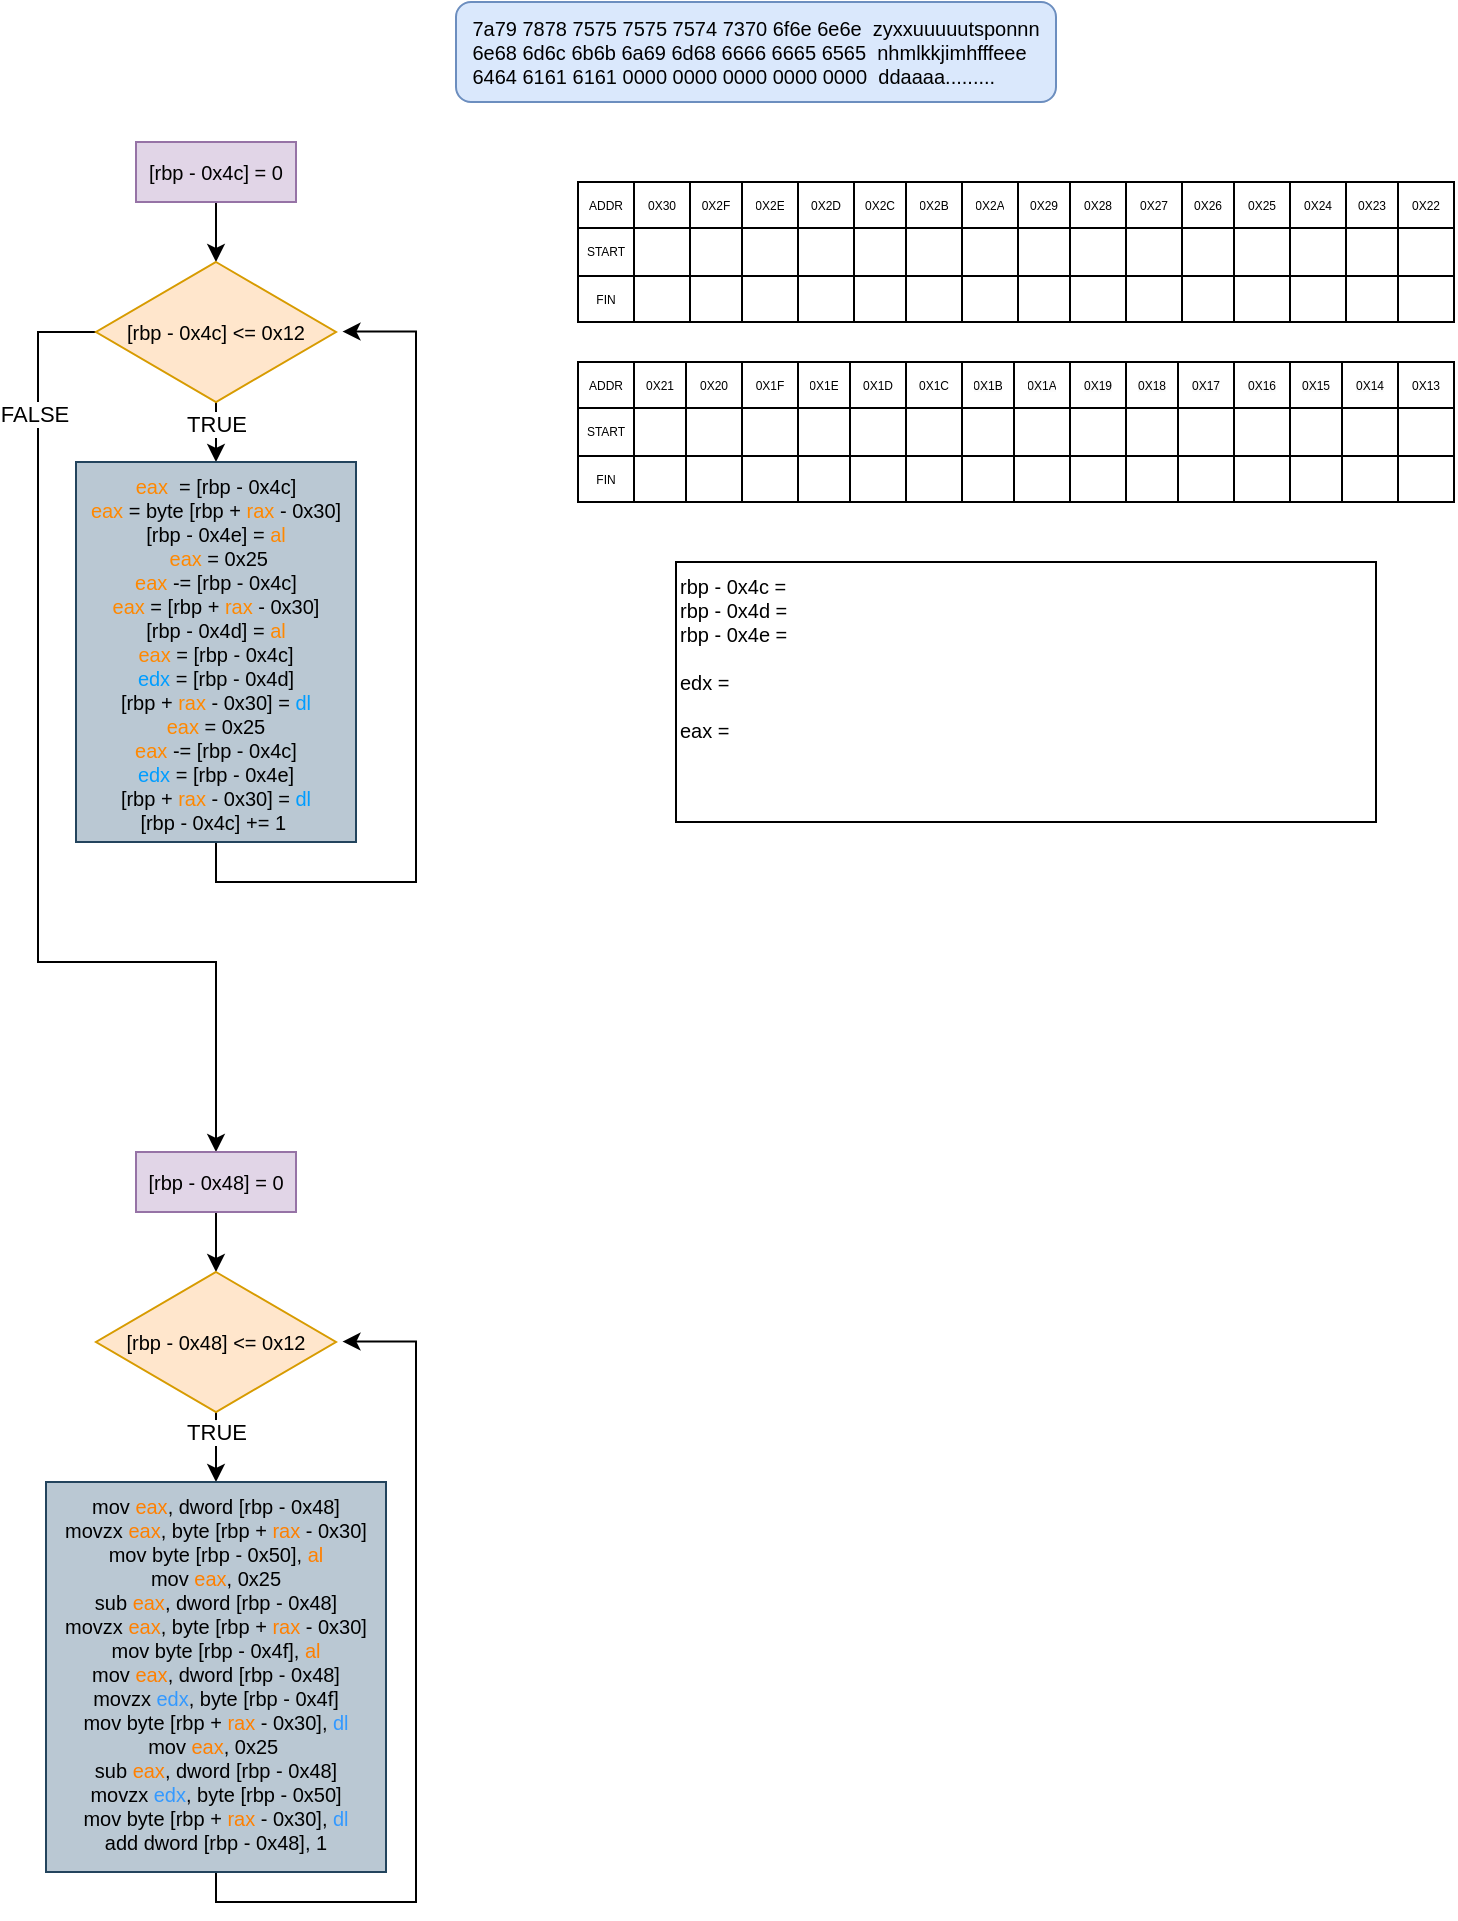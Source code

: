 <mxfile version="24.7.17">
  <diagram id="C5RBs43oDa-KdzZeNtuy" name="Page-1">
    <mxGraphModel dx="1077" dy="546" grid="1" gridSize="10" guides="1" tooltips="1" connect="1" arrows="1" fold="1" page="1" pageScale="1" pageWidth="827" pageHeight="1169" math="0" shadow="0">
      <root>
        <mxCell id="WIyWlLk6GJQsqaUBKTNV-0" />
        <mxCell id="WIyWlLk6GJQsqaUBKTNV-1" parent="WIyWlLk6GJQsqaUBKTNV-0" />
        <mxCell id="WIyWlLk6GJQsqaUBKTNV-3" value="&lt;div style=&quot;text-align: justify; font-size: 10px;&quot;&gt;&lt;font style=&quot;font-size: 10px;&quot;&gt;7a79 7878 7575 7575 7574 7370 6f6e 6e6e&amp;nbsp; zyxxuuuuutsponnn&lt;/font&gt;&lt;/div&gt;&lt;div style=&quot;text-align: justify; font-size: 10px;&quot;&gt;&lt;font style=&quot;font-size: 10px;&quot;&gt;6e68 6d6c 6b6b 6a69 6d68 6666 6665 6565&amp;nbsp; nhmlkkjimhfffeee&lt;/font&gt;&lt;/div&gt;&lt;div style=&quot;text-align: justify; font-size: 10px;&quot;&gt;&lt;font style=&quot;font-size: 10px;&quot;&gt;6464 6161 6161 0000 0000 0000 0000 0000&amp;nbsp; ddaaaa.........&lt;/font&gt;&lt;/div&gt;" style="rounded=1;whiteSpace=wrap;html=1;fontSize=10;glass=0;strokeWidth=1;shadow=0;fillColor=#dae8fc;strokeColor=#6c8ebf;" parent="WIyWlLk6GJQsqaUBKTNV-1" vertex="1">
          <mxGeometry x="280" y="10" width="300" height="50" as="geometry" />
        </mxCell>
        <mxCell id="iYRbfxJW5vmaIgBeUqIE-3" style="edgeStyle=orthogonalEdgeStyle;rounded=0;orthogonalLoop=1;jettySize=auto;html=1;entryX=0.5;entryY=0;entryDx=0;entryDy=0;" edge="1" parent="WIyWlLk6GJQsqaUBKTNV-1" source="iYRbfxJW5vmaIgBeUqIE-1" target="iYRbfxJW5vmaIgBeUqIE-2">
          <mxGeometry relative="1" as="geometry" />
        </mxCell>
        <mxCell id="iYRbfxJW5vmaIgBeUqIE-1" value="[rbp - 0x4c] = 0" style="rounded=0;whiteSpace=wrap;html=1;fontSize=10;fillColor=#e1d5e7;strokeColor=#9673a6;" vertex="1" parent="WIyWlLk6GJQsqaUBKTNV-1">
          <mxGeometry x="120" y="80" width="80" height="30" as="geometry" />
        </mxCell>
        <mxCell id="iYRbfxJW5vmaIgBeUqIE-7" style="edgeStyle=orthogonalEdgeStyle;rounded=0;orthogonalLoop=1;jettySize=auto;html=1;entryX=0.5;entryY=0;entryDx=0;entryDy=0;" edge="1" parent="WIyWlLk6GJQsqaUBKTNV-1" source="iYRbfxJW5vmaIgBeUqIE-2" target="iYRbfxJW5vmaIgBeUqIE-4">
          <mxGeometry relative="1" as="geometry" />
        </mxCell>
        <mxCell id="iYRbfxJW5vmaIgBeUqIE-8" value="TRUE" style="edgeLabel;html=1;align=center;verticalAlign=middle;resizable=0;points=[];" vertex="1" connectable="0" parent="iYRbfxJW5vmaIgBeUqIE-7">
          <mxGeometry x="-0.622" y="1" relative="1" as="geometry">
            <mxPoint x="-1" y="1" as="offset" />
          </mxGeometry>
        </mxCell>
        <mxCell id="iYRbfxJW5vmaIgBeUqIE-155" style="edgeStyle=orthogonalEdgeStyle;rounded=0;orthogonalLoop=1;jettySize=auto;html=1;entryX=0.5;entryY=0;entryDx=0;entryDy=0;" edge="1" parent="WIyWlLk6GJQsqaUBKTNV-1" source="iYRbfxJW5vmaIgBeUqIE-2" target="iYRbfxJW5vmaIgBeUqIE-148">
          <mxGeometry relative="1" as="geometry">
            <mxPoint x="40" y="190" as="targetPoint" />
            <Array as="points">
              <mxPoint x="71" y="175" />
              <mxPoint x="71" y="490" />
              <mxPoint x="160" y="490" />
            </Array>
          </mxGeometry>
        </mxCell>
        <mxCell id="iYRbfxJW5vmaIgBeUqIE-156" value="FALSE" style="edgeLabel;html=1;align=center;verticalAlign=middle;resizable=0;points=[];" vertex="1" connectable="0" parent="iYRbfxJW5vmaIgBeUqIE-155">
          <mxGeometry x="-0.737" y="-2" relative="1" as="geometry">
            <mxPoint as="offset" />
          </mxGeometry>
        </mxCell>
        <mxCell id="iYRbfxJW5vmaIgBeUqIE-2" value="[rbp - 0x4c] &amp;lt;= 0x12" style="rhombus;whiteSpace=wrap;html=1;fontSize=10;fillColor=#ffe6cc;strokeColor=#d79b00;" vertex="1" parent="WIyWlLk6GJQsqaUBKTNV-1">
          <mxGeometry x="100" y="140" width="120" height="70" as="geometry" />
        </mxCell>
        <mxCell id="iYRbfxJW5vmaIgBeUqIE-5" style="edgeStyle=orthogonalEdgeStyle;rounded=0;orthogonalLoop=1;jettySize=auto;html=1;entryX=1.027;entryY=0.497;entryDx=0;entryDy=0;entryPerimeter=0;exitX=0.5;exitY=1;exitDx=0;exitDy=0;" edge="1" parent="WIyWlLk6GJQsqaUBKTNV-1" source="iYRbfxJW5vmaIgBeUqIE-4" target="iYRbfxJW5vmaIgBeUqIE-2">
          <mxGeometry relative="1" as="geometry">
            <mxPoint x="240" y="150" as="targetPoint" />
            <Array as="points">
              <mxPoint x="160" y="450" />
              <mxPoint x="260" y="450" />
              <mxPoint x="260" y="175" />
            </Array>
          </mxGeometry>
        </mxCell>
        <mxCell id="iYRbfxJW5vmaIgBeUqIE-4" value="&lt;font color=&quot;#ff8800&quot;&gt;eax&lt;/font&gt;&amp;nbsp; = [rbp - 0x4c]&lt;br&gt;&lt;div&gt;&lt;span style=&quot;color: rgb(255, 136, 0); background-color: initial;&quot;&gt;eax&lt;/span&gt;&amp;nbsp;= byte [rbp +&amp;nbsp;&lt;span style=&quot;color: rgb(255, 136, 0);&quot;&gt;rax&lt;/span&gt;&amp;nbsp;- 0x30]&lt;/div&gt;&lt;div&gt;[rbp - 0x4e] =&amp;nbsp;&lt;span style=&quot;color: rgb(255, 136, 0); background-color: initial;&quot;&gt;al&lt;/span&gt;&lt;/div&gt;&lt;div&gt;&amp;nbsp;&lt;span style=&quot;color: rgb(255, 136, 0);&quot;&gt;eax&lt;/span&gt;&amp;nbsp;= 0x25&lt;/div&gt;&lt;div&gt;&lt;span style=&quot;color: rgb(255, 136, 0); background-color: initial;&quot;&gt;eax&lt;/span&gt;&amp;nbsp;-= [rbp - 0x4c]&lt;/div&gt;&lt;div&gt;&lt;span style=&quot;color: rgb(255, 136, 0); background-color: initial;&quot;&gt;eax&lt;/span&gt;&amp;nbsp;= [rbp +&amp;nbsp;&lt;span style=&quot;color: rgb(255, 136, 0);&quot;&gt;rax&lt;/span&gt;&amp;nbsp;- 0x30]&lt;/div&gt;&lt;div&gt;[rbp - 0x4d] =&amp;nbsp;&lt;span style=&quot;color: rgb(255, 136, 0); background-color: initial;&quot;&gt;al&lt;/span&gt;&lt;/div&gt;&lt;div&gt;&lt;span style=&quot;color: rgb(255, 136, 0); background-color: initial;&quot;&gt;eax&lt;/span&gt;&amp;nbsp;= [rbp - 0x4c]&lt;/div&gt;&lt;div&gt;&lt;font color=&quot;#009dff&quot;&gt;edx&lt;/font&gt; = [rbp - 0x4d]&lt;/div&gt;&lt;div&gt;[rbp + &lt;span style=&quot;color: rgb(255, 136, 0);&quot;&gt;rax&lt;/span&gt;&amp;nbsp;- 0x30] =&amp;nbsp;&lt;span style=&quot;color: rgb(0, 157, 255); background-color: initial;&quot;&gt;dl&lt;/span&gt;&lt;/div&gt;&lt;div&gt;&lt;span style=&quot;color: rgb(255, 136, 0); background-color: initial;&quot;&gt;eax&lt;/span&gt;&lt;span style=&quot;color: rgb(0, 157, 255); background-color: initial;&quot;&gt;&amp;nbsp;&lt;/span&gt;&lt;span style=&quot;background-color: initial;&quot;&gt;= 0x25&lt;/span&gt;&lt;/div&gt;&lt;div&gt;&lt;span style=&quot;color: rgb(255, 136, 0); background-color: initial;&quot;&gt;eax&lt;/span&gt;&lt;span style=&quot;color: rgb(0, 157, 255); background-color: initial;&quot;&gt;&amp;nbsp;&lt;/span&gt;&lt;span style=&quot;background-color: initial;&quot;&gt;-= [rbp - 0x4c]&lt;/span&gt;&lt;/div&gt;&lt;div&gt;&lt;span style=&quot;color: rgb(0, 157, 255); background-color: initial;&quot;&gt;edx &lt;/span&gt;&lt;span style=&quot;background-color: initial;&quot;&gt;= [rbp - 0x4e]&lt;/span&gt;&lt;/div&gt;&lt;div&gt;[rbp +&amp;nbsp;&lt;span style=&quot;color: rgb(255, 136, 0); background-color: initial;&quot;&gt;rax&lt;/span&gt;&lt;span style=&quot;background-color: initial;&quot;&gt;&amp;nbsp;- 0x30] =&lt;/span&gt;&lt;font style=&quot;background-color: initial;&quot; color=&quot;#009dff&quot;&gt; dl&lt;/font&gt;&lt;/div&gt;&lt;div&gt;[rbp - 0x4c] += 1&amp;nbsp;&lt;/div&gt;&lt;div&gt;&lt;br&gt;&lt;/div&gt;&lt;div&gt;&lt;br&gt;&lt;/div&gt;&lt;div&gt;&lt;br&gt;&lt;/div&gt;&lt;div&gt;&lt;br&gt;&lt;/div&gt;" style="rounded=0;whiteSpace=wrap;html=1;fontSize=10;fillColor=#bac8d3;strokeColor=#23445d;verticalAlign=top;" vertex="1" parent="WIyWlLk6GJQsqaUBKTNV-1">
          <mxGeometry x="90" y="240" width="140" height="190" as="geometry" />
        </mxCell>
        <mxCell id="iYRbfxJW5vmaIgBeUqIE-39" value="" style="shape=table;startSize=0;container=1;collapsible=0;childLayout=tableLayout;fontSize=8;" vertex="1" parent="WIyWlLk6GJQsqaUBKTNV-1">
          <mxGeometry x="341" y="100" width="438" height="70" as="geometry" />
        </mxCell>
        <mxCell id="iYRbfxJW5vmaIgBeUqIE-40" value="" style="shape=tableRow;horizontal=0;startSize=0;swimlaneHead=0;swimlaneBody=0;strokeColor=inherit;top=0;left=0;bottom=0;right=0;collapsible=0;dropTarget=0;fillColor=none;points=[[0,0.5],[1,0.5]];portConstraint=eastwest;" vertex="1" parent="iYRbfxJW5vmaIgBeUqIE-39">
          <mxGeometry width="438" height="23" as="geometry" />
        </mxCell>
        <mxCell id="iYRbfxJW5vmaIgBeUqIE-138" value="ADDR" style="shape=partialRectangle;html=1;whiteSpace=wrap;connectable=0;strokeColor=inherit;overflow=hidden;fillColor=none;top=0;left=0;bottom=0;right=0;pointerEvents=1;fontSize=6;" vertex="1" parent="iYRbfxJW5vmaIgBeUqIE-40">
          <mxGeometry width="28" height="23" as="geometry">
            <mxRectangle width="28" height="23" as="alternateBounds" />
          </mxGeometry>
        </mxCell>
        <mxCell id="iYRbfxJW5vmaIgBeUqIE-41" value="0X30" style="shape=partialRectangle;html=1;whiteSpace=wrap;connectable=0;strokeColor=inherit;overflow=hidden;fillColor=none;top=0;left=0;bottom=0;right=0;pointerEvents=1;fontSize=6;" vertex="1" parent="iYRbfxJW5vmaIgBeUqIE-40">
          <mxGeometry x="28" width="28" height="23" as="geometry">
            <mxRectangle width="28" height="23" as="alternateBounds" />
          </mxGeometry>
        </mxCell>
        <mxCell id="iYRbfxJW5vmaIgBeUqIE-42" value="0X2F" style="shape=partialRectangle;html=1;whiteSpace=wrap;connectable=0;strokeColor=inherit;overflow=hidden;fillColor=none;top=0;left=0;bottom=0;right=0;pointerEvents=1;fontSize=6;" vertex="1" parent="iYRbfxJW5vmaIgBeUqIE-40">
          <mxGeometry x="56" width="26" height="23" as="geometry">
            <mxRectangle width="26" height="23" as="alternateBounds" />
          </mxGeometry>
        </mxCell>
        <mxCell id="iYRbfxJW5vmaIgBeUqIE-43" value="0X2E" style="shape=partialRectangle;html=1;whiteSpace=wrap;connectable=0;strokeColor=inherit;overflow=hidden;fillColor=none;top=0;left=0;bottom=0;right=0;pointerEvents=1;fontSize=6;" vertex="1" parent="iYRbfxJW5vmaIgBeUqIE-40">
          <mxGeometry x="82" width="28" height="23" as="geometry">
            <mxRectangle width="28" height="23" as="alternateBounds" />
          </mxGeometry>
        </mxCell>
        <mxCell id="iYRbfxJW5vmaIgBeUqIE-44" value="0X2D" style="shape=partialRectangle;html=1;whiteSpace=wrap;connectable=0;strokeColor=inherit;overflow=hidden;fillColor=none;top=0;left=0;bottom=0;right=0;pointerEvents=1;fontSize=6;" vertex="1" parent="iYRbfxJW5vmaIgBeUqIE-40">
          <mxGeometry x="110" width="28" height="23" as="geometry">
            <mxRectangle width="28" height="23" as="alternateBounds" />
          </mxGeometry>
        </mxCell>
        <mxCell id="iYRbfxJW5vmaIgBeUqIE-45" value="0X2C" style="shape=partialRectangle;html=1;whiteSpace=wrap;connectable=0;strokeColor=inherit;overflow=hidden;fillColor=none;top=0;left=0;bottom=0;right=0;pointerEvents=1;fontSize=6;" vertex="1" parent="iYRbfxJW5vmaIgBeUqIE-40">
          <mxGeometry x="138" width="26" height="23" as="geometry">
            <mxRectangle width="26" height="23" as="alternateBounds" />
          </mxGeometry>
        </mxCell>
        <mxCell id="iYRbfxJW5vmaIgBeUqIE-46" value="0X2B" style="shape=partialRectangle;html=1;whiteSpace=wrap;connectable=0;strokeColor=inherit;overflow=hidden;fillColor=none;top=0;left=0;bottom=0;right=0;pointerEvents=1;fontSize=6;" vertex="1" parent="iYRbfxJW5vmaIgBeUqIE-40">
          <mxGeometry x="164" width="28" height="23" as="geometry">
            <mxRectangle width="28" height="23" as="alternateBounds" />
          </mxGeometry>
        </mxCell>
        <mxCell id="iYRbfxJW5vmaIgBeUqIE-47" value="0X2A" style="shape=partialRectangle;html=1;whiteSpace=wrap;connectable=0;strokeColor=inherit;overflow=hidden;fillColor=none;top=0;left=0;bottom=0;right=0;pointerEvents=1;fontSize=6;" vertex="1" parent="iYRbfxJW5vmaIgBeUqIE-40">
          <mxGeometry x="192" width="28" height="23" as="geometry">
            <mxRectangle width="28" height="23" as="alternateBounds" />
          </mxGeometry>
        </mxCell>
        <mxCell id="iYRbfxJW5vmaIgBeUqIE-48" value="0X29" style="shape=partialRectangle;html=1;whiteSpace=wrap;connectable=0;strokeColor=inherit;overflow=hidden;fillColor=none;top=0;left=0;bottom=0;right=0;pointerEvents=1;fontSize=6;" vertex="1" parent="iYRbfxJW5vmaIgBeUqIE-40">
          <mxGeometry x="220" width="26" height="23" as="geometry">
            <mxRectangle width="26" height="23" as="alternateBounds" />
          </mxGeometry>
        </mxCell>
        <mxCell id="iYRbfxJW5vmaIgBeUqIE-49" value="0X28" style="shape=partialRectangle;html=1;whiteSpace=wrap;connectable=0;strokeColor=inherit;overflow=hidden;fillColor=none;top=0;left=0;bottom=0;right=0;pointerEvents=1;fontSize=6;" vertex="1" parent="iYRbfxJW5vmaIgBeUqIE-40">
          <mxGeometry x="246" width="28" height="23" as="geometry">
            <mxRectangle width="28" height="23" as="alternateBounds" />
          </mxGeometry>
        </mxCell>
        <mxCell id="iYRbfxJW5vmaIgBeUqIE-50" value="0X27" style="shape=partialRectangle;html=1;whiteSpace=wrap;connectable=0;strokeColor=inherit;overflow=hidden;fillColor=none;top=0;left=0;bottom=0;right=0;pointerEvents=1;fontSize=6;" vertex="1" parent="iYRbfxJW5vmaIgBeUqIE-40">
          <mxGeometry x="274" width="28" height="23" as="geometry">
            <mxRectangle width="28" height="23" as="alternateBounds" />
          </mxGeometry>
        </mxCell>
        <mxCell id="iYRbfxJW5vmaIgBeUqIE-51" value="0X26" style="shape=partialRectangle;html=1;whiteSpace=wrap;connectable=0;strokeColor=inherit;overflow=hidden;fillColor=none;top=0;left=0;bottom=0;right=0;pointerEvents=1;fontSize=6;" vertex="1" parent="iYRbfxJW5vmaIgBeUqIE-40">
          <mxGeometry x="302" width="26" height="23" as="geometry">
            <mxRectangle width="26" height="23" as="alternateBounds" />
          </mxGeometry>
        </mxCell>
        <mxCell id="iYRbfxJW5vmaIgBeUqIE-52" value="0X25" style="shape=partialRectangle;html=1;whiteSpace=wrap;connectable=0;strokeColor=inherit;overflow=hidden;fillColor=none;top=0;left=0;bottom=0;right=0;pointerEvents=1;fontSize=6;" vertex="1" parent="iYRbfxJW5vmaIgBeUqIE-40">
          <mxGeometry x="328" width="28" height="23" as="geometry">
            <mxRectangle width="28" height="23" as="alternateBounds" />
          </mxGeometry>
        </mxCell>
        <mxCell id="iYRbfxJW5vmaIgBeUqIE-53" value="0X24" style="shape=partialRectangle;html=1;whiteSpace=wrap;connectable=0;strokeColor=inherit;overflow=hidden;fillColor=none;top=0;left=0;bottom=0;right=0;pointerEvents=1;fontSize=6;" vertex="1" parent="iYRbfxJW5vmaIgBeUqIE-40">
          <mxGeometry x="356" width="28" height="23" as="geometry">
            <mxRectangle width="28" height="23" as="alternateBounds" />
          </mxGeometry>
        </mxCell>
        <mxCell id="iYRbfxJW5vmaIgBeUqIE-54" value="0X23" style="shape=partialRectangle;html=1;whiteSpace=wrap;connectable=0;strokeColor=inherit;overflow=hidden;fillColor=none;top=0;left=0;bottom=0;right=0;pointerEvents=1;fontSize=6;" vertex="1" parent="iYRbfxJW5vmaIgBeUqIE-40">
          <mxGeometry x="384" width="26" height="23" as="geometry">
            <mxRectangle width="26" height="23" as="alternateBounds" />
          </mxGeometry>
        </mxCell>
        <mxCell id="iYRbfxJW5vmaIgBeUqIE-55" value="0X22" style="shape=partialRectangle;html=1;whiteSpace=wrap;connectable=0;strokeColor=inherit;overflow=hidden;fillColor=none;top=0;left=0;bottom=0;right=0;pointerEvents=1;fontSize=6;" vertex="1" parent="iYRbfxJW5vmaIgBeUqIE-40">
          <mxGeometry x="410" width="28" height="23" as="geometry">
            <mxRectangle width="28" height="23" as="alternateBounds" />
          </mxGeometry>
        </mxCell>
        <mxCell id="iYRbfxJW5vmaIgBeUqIE-56" value="" style="shape=tableRow;horizontal=0;startSize=0;swimlaneHead=0;swimlaneBody=0;strokeColor=inherit;top=0;left=0;bottom=0;right=0;collapsible=0;dropTarget=0;fillColor=none;points=[[0,0.5],[1,0.5]];portConstraint=eastwest;" vertex="1" parent="iYRbfxJW5vmaIgBeUqIE-39">
          <mxGeometry y="23" width="438" height="24" as="geometry" />
        </mxCell>
        <mxCell id="iYRbfxJW5vmaIgBeUqIE-139" value="START" style="shape=partialRectangle;html=1;whiteSpace=wrap;connectable=0;strokeColor=inherit;overflow=hidden;fillColor=none;top=0;left=0;bottom=0;right=0;pointerEvents=1;fontSize=6;" vertex="1" parent="iYRbfxJW5vmaIgBeUqIE-56">
          <mxGeometry width="28" height="24" as="geometry">
            <mxRectangle width="28" height="24" as="alternateBounds" />
          </mxGeometry>
        </mxCell>
        <mxCell id="iYRbfxJW5vmaIgBeUqIE-57" value="" style="shape=partialRectangle;html=1;whiteSpace=wrap;connectable=0;strokeColor=inherit;overflow=hidden;fillColor=none;top=0;left=0;bottom=0;right=0;pointerEvents=1;fontSize=6;" vertex="1" parent="iYRbfxJW5vmaIgBeUqIE-56">
          <mxGeometry x="28" width="28" height="24" as="geometry">
            <mxRectangle width="28" height="24" as="alternateBounds" />
          </mxGeometry>
        </mxCell>
        <mxCell id="iYRbfxJW5vmaIgBeUqIE-58" value="" style="shape=partialRectangle;html=1;whiteSpace=wrap;connectable=0;strokeColor=inherit;overflow=hidden;fillColor=none;top=0;left=0;bottom=0;right=0;pointerEvents=1;fontSize=6;" vertex="1" parent="iYRbfxJW5vmaIgBeUqIE-56">
          <mxGeometry x="56" width="26" height="24" as="geometry">
            <mxRectangle width="26" height="24" as="alternateBounds" />
          </mxGeometry>
        </mxCell>
        <mxCell id="iYRbfxJW5vmaIgBeUqIE-59" value="" style="shape=partialRectangle;html=1;whiteSpace=wrap;connectable=0;strokeColor=inherit;overflow=hidden;fillColor=none;top=0;left=0;bottom=0;right=0;pointerEvents=1;fontSize=6;" vertex="1" parent="iYRbfxJW5vmaIgBeUqIE-56">
          <mxGeometry x="82" width="28" height="24" as="geometry">
            <mxRectangle width="28" height="24" as="alternateBounds" />
          </mxGeometry>
        </mxCell>
        <mxCell id="iYRbfxJW5vmaIgBeUqIE-60" value="" style="shape=partialRectangle;html=1;whiteSpace=wrap;connectable=0;strokeColor=inherit;overflow=hidden;fillColor=none;top=0;left=0;bottom=0;right=0;pointerEvents=1;fontSize=6;" vertex="1" parent="iYRbfxJW5vmaIgBeUqIE-56">
          <mxGeometry x="110" width="28" height="24" as="geometry">
            <mxRectangle width="28" height="24" as="alternateBounds" />
          </mxGeometry>
        </mxCell>
        <mxCell id="iYRbfxJW5vmaIgBeUqIE-61" value="" style="shape=partialRectangle;html=1;whiteSpace=wrap;connectable=0;strokeColor=inherit;overflow=hidden;fillColor=none;top=0;left=0;bottom=0;right=0;pointerEvents=1;fontSize=6;" vertex="1" parent="iYRbfxJW5vmaIgBeUqIE-56">
          <mxGeometry x="138" width="26" height="24" as="geometry">
            <mxRectangle width="26" height="24" as="alternateBounds" />
          </mxGeometry>
        </mxCell>
        <mxCell id="iYRbfxJW5vmaIgBeUqIE-62" value="" style="shape=partialRectangle;html=1;whiteSpace=wrap;connectable=0;strokeColor=inherit;overflow=hidden;fillColor=none;top=0;left=0;bottom=0;right=0;pointerEvents=1;fontSize=6;" vertex="1" parent="iYRbfxJW5vmaIgBeUqIE-56">
          <mxGeometry x="164" width="28" height="24" as="geometry">
            <mxRectangle width="28" height="24" as="alternateBounds" />
          </mxGeometry>
        </mxCell>
        <mxCell id="iYRbfxJW5vmaIgBeUqIE-63" value="" style="shape=partialRectangle;html=1;whiteSpace=wrap;connectable=0;strokeColor=inherit;overflow=hidden;fillColor=none;top=0;left=0;bottom=0;right=0;pointerEvents=1;fontSize=6;" vertex="1" parent="iYRbfxJW5vmaIgBeUqIE-56">
          <mxGeometry x="192" width="28" height="24" as="geometry">
            <mxRectangle width="28" height="24" as="alternateBounds" />
          </mxGeometry>
        </mxCell>
        <mxCell id="iYRbfxJW5vmaIgBeUqIE-64" value="" style="shape=partialRectangle;html=1;whiteSpace=wrap;connectable=0;strokeColor=inherit;overflow=hidden;fillColor=none;top=0;left=0;bottom=0;right=0;pointerEvents=1;fontSize=6;" vertex="1" parent="iYRbfxJW5vmaIgBeUqIE-56">
          <mxGeometry x="220" width="26" height="24" as="geometry">
            <mxRectangle width="26" height="24" as="alternateBounds" />
          </mxGeometry>
        </mxCell>
        <mxCell id="iYRbfxJW5vmaIgBeUqIE-65" value="" style="shape=partialRectangle;html=1;whiteSpace=wrap;connectable=0;strokeColor=inherit;overflow=hidden;fillColor=none;top=0;left=0;bottom=0;right=0;pointerEvents=1;fontSize=6;" vertex="1" parent="iYRbfxJW5vmaIgBeUqIE-56">
          <mxGeometry x="246" width="28" height="24" as="geometry">
            <mxRectangle width="28" height="24" as="alternateBounds" />
          </mxGeometry>
        </mxCell>
        <mxCell id="iYRbfxJW5vmaIgBeUqIE-66" value="" style="shape=partialRectangle;html=1;whiteSpace=wrap;connectable=0;strokeColor=inherit;overflow=hidden;fillColor=none;top=0;left=0;bottom=0;right=0;pointerEvents=1;fontSize=6;" vertex="1" parent="iYRbfxJW5vmaIgBeUqIE-56">
          <mxGeometry x="274" width="28" height="24" as="geometry">
            <mxRectangle width="28" height="24" as="alternateBounds" />
          </mxGeometry>
        </mxCell>
        <mxCell id="iYRbfxJW5vmaIgBeUqIE-67" value="" style="shape=partialRectangle;html=1;whiteSpace=wrap;connectable=0;strokeColor=inherit;overflow=hidden;fillColor=none;top=0;left=0;bottom=0;right=0;pointerEvents=1;fontSize=6;" vertex="1" parent="iYRbfxJW5vmaIgBeUqIE-56">
          <mxGeometry x="302" width="26" height="24" as="geometry">
            <mxRectangle width="26" height="24" as="alternateBounds" />
          </mxGeometry>
        </mxCell>
        <mxCell id="iYRbfxJW5vmaIgBeUqIE-68" value="" style="shape=partialRectangle;html=1;whiteSpace=wrap;connectable=0;strokeColor=inherit;overflow=hidden;fillColor=none;top=0;left=0;bottom=0;right=0;pointerEvents=1;fontSize=6;" vertex="1" parent="iYRbfxJW5vmaIgBeUqIE-56">
          <mxGeometry x="328" width="28" height="24" as="geometry">
            <mxRectangle width="28" height="24" as="alternateBounds" />
          </mxGeometry>
        </mxCell>
        <mxCell id="iYRbfxJW5vmaIgBeUqIE-69" value="" style="shape=partialRectangle;html=1;whiteSpace=wrap;connectable=0;strokeColor=inherit;overflow=hidden;fillColor=none;top=0;left=0;bottom=0;right=0;pointerEvents=1;fontSize=6;" vertex="1" parent="iYRbfxJW5vmaIgBeUqIE-56">
          <mxGeometry x="356" width="28" height="24" as="geometry">
            <mxRectangle width="28" height="24" as="alternateBounds" />
          </mxGeometry>
        </mxCell>
        <mxCell id="iYRbfxJW5vmaIgBeUqIE-70" value="" style="shape=partialRectangle;html=1;whiteSpace=wrap;connectable=0;strokeColor=inherit;overflow=hidden;fillColor=none;top=0;left=0;bottom=0;right=0;pointerEvents=1;fontSize=6;" vertex="1" parent="iYRbfxJW5vmaIgBeUqIE-56">
          <mxGeometry x="384" width="26" height="24" as="geometry">
            <mxRectangle width="26" height="24" as="alternateBounds" />
          </mxGeometry>
        </mxCell>
        <mxCell id="iYRbfxJW5vmaIgBeUqIE-71" value="" style="shape=partialRectangle;html=1;whiteSpace=wrap;connectable=0;strokeColor=inherit;overflow=hidden;fillColor=none;top=0;left=0;bottom=0;right=0;pointerEvents=1;fontSize=6;" vertex="1" parent="iYRbfxJW5vmaIgBeUqIE-56">
          <mxGeometry x="410" width="28" height="24" as="geometry">
            <mxRectangle width="28" height="24" as="alternateBounds" />
          </mxGeometry>
        </mxCell>
        <mxCell id="iYRbfxJW5vmaIgBeUqIE-72" value="" style="shape=tableRow;horizontal=0;startSize=0;swimlaneHead=0;swimlaneBody=0;strokeColor=inherit;top=0;left=0;bottom=0;right=0;collapsible=0;dropTarget=0;fillColor=none;points=[[0,0.5],[1,0.5]];portConstraint=eastwest;" vertex="1" parent="iYRbfxJW5vmaIgBeUqIE-39">
          <mxGeometry y="47" width="438" height="23" as="geometry" />
        </mxCell>
        <mxCell id="iYRbfxJW5vmaIgBeUqIE-140" value="FIN" style="shape=partialRectangle;html=1;whiteSpace=wrap;connectable=0;strokeColor=inherit;overflow=hidden;fillColor=none;top=0;left=0;bottom=0;right=0;pointerEvents=1;fontSize=6;" vertex="1" parent="iYRbfxJW5vmaIgBeUqIE-72">
          <mxGeometry width="28" height="23" as="geometry">
            <mxRectangle width="28" height="23" as="alternateBounds" />
          </mxGeometry>
        </mxCell>
        <mxCell id="iYRbfxJW5vmaIgBeUqIE-73" value="" style="shape=partialRectangle;html=1;whiteSpace=wrap;connectable=0;strokeColor=inherit;overflow=hidden;fillColor=none;top=0;left=0;bottom=0;right=0;pointerEvents=1;fontSize=6;" vertex="1" parent="iYRbfxJW5vmaIgBeUqIE-72">
          <mxGeometry x="28" width="28" height="23" as="geometry">
            <mxRectangle width="28" height="23" as="alternateBounds" />
          </mxGeometry>
        </mxCell>
        <mxCell id="iYRbfxJW5vmaIgBeUqIE-74" value="" style="shape=partialRectangle;html=1;whiteSpace=wrap;connectable=0;strokeColor=inherit;overflow=hidden;fillColor=none;top=0;left=0;bottom=0;right=0;pointerEvents=1;fontSize=6;" vertex="1" parent="iYRbfxJW5vmaIgBeUqIE-72">
          <mxGeometry x="56" width="26" height="23" as="geometry">
            <mxRectangle width="26" height="23" as="alternateBounds" />
          </mxGeometry>
        </mxCell>
        <mxCell id="iYRbfxJW5vmaIgBeUqIE-75" value="" style="shape=partialRectangle;html=1;whiteSpace=wrap;connectable=0;strokeColor=inherit;overflow=hidden;fillColor=none;top=0;left=0;bottom=0;right=0;pointerEvents=1;fontSize=6;" vertex="1" parent="iYRbfxJW5vmaIgBeUqIE-72">
          <mxGeometry x="82" width="28" height="23" as="geometry">
            <mxRectangle width="28" height="23" as="alternateBounds" />
          </mxGeometry>
        </mxCell>
        <mxCell id="iYRbfxJW5vmaIgBeUqIE-76" value="" style="shape=partialRectangle;html=1;whiteSpace=wrap;connectable=0;strokeColor=inherit;overflow=hidden;fillColor=none;top=0;left=0;bottom=0;right=0;pointerEvents=1;fontSize=6;" vertex="1" parent="iYRbfxJW5vmaIgBeUqIE-72">
          <mxGeometry x="110" width="28" height="23" as="geometry">
            <mxRectangle width="28" height="23" as="alternateBounds" />
          </mxGeometry>
        </mxCell>
        <mxCell id="iYRbfxJW5vmaIgBeUqIE-77" value="" style="shape=partialRectangle;html=1;whiteSpace=wrap;connectable=0;strokeColor=inherit;overflow=hidden;fillColor=none;top=0;left=0;bottom=0;right=0;pointerEvents=1;fontSize=6;" vertex="1" parent="iYRbfxJW5vmaIgBeUqIE-72">
          <mxGeometry x="138" width="26" height="23" as="geometry">
            <mxRectangle width="26" height="23" as="alternateBounds" />
          </mxGeometry>
        </mxCell>
        <mxCell id="iYRbfxJW5vmaIgBeUqIE-78" value="" style="shape=partialRectangle;html=1;whiteSpace=wrap;connectable=0;strokeColor=inherit;overflow=hidden;fillColor=none;top=0;left=0;bottom=0;right=0;pointerEvents=1;fontSize=6;" vertex="1" parent="iYRbfxJW5vmaIgBeUqIE-72">
          <mxGeometry x="164" width="28" height="23" as="geometry">
            <mxRectangle width="28" height="23" as="alternateBounds" />
          </mxGeometry>
        </mxCell>
        <mxCell id="iYRbfxJW5vmaIgBeUqIE-79" value="" style="shape=partialRectangle;html=1;whiteSpace=wrap;connectable=0;strokeColor=inherit;overflow=hidden;fillColor=none;top=0;left=0;bottom=0;right=0;pointerEvents=1;fontSize=6;" vertex="1" parent="iYRbfxJW5vmaIgBeUqIE-72">
          <mxGeometry x="192" width="28" height="23" as="geometry">
            <mxRectangle width="28" height="23" as="alternateBounds" />
          </mxGeometry>
        </mxCell>
        <mxCell id="iYRbfxJW5vmaIgBeUqIE-80" value="" style="shape=partialRectangle;html=1;whiteSpace=wrap;connectable=0;strokeColor=inherit;overflow=hidden;fillColor=none;top=0;left=0;bottom=0;right=0;pointerEvents=1;fontSize=6;" vertex="1" parent="iYRbfxJW5vmaIgBeUqIE-72">
          <mxGeometry x="220" width="26" height="23" as="geometry">
            <mxRectangle width="26" height="23" as="alternateBounds" />
          </mxGeometry>
        </mxCell>
        <mxCell id="iYRbfxJW5vmaIgBeUqIE-81" value="" style="shape=partialRectangle;html=1;whiteSpace=wrap;connectable=0;strokeColor=inherit;overflow=hidden;fillColor=none;top=0;left=0;bottom=0;right=0;pointerEvents=1;fontSize=6;" vertex="1" parent="iYRbfxJW5vmaIgBeUqIE-72">
          <mxGeometry x="246" width="28" height="23" as="geometry">
            <mxRectangle width="28" height="23" as="alternateBounds" />
          </mxGeometry>
        </mxCell>
        <mxCell id="iYRbfxJW5vmaIgBeUqIE-82" value="" style="shape=partialRectangle;html=1;whiteSpace=wrap;connectable=0;strokeColor=inherit;overflow=hidden;fillColor=none;top=0;left=0;bottom=0;right=0;pointerEvents=1;fontSize=6;" vertex="1" parent="iYRbfxJW5vmaIgBeUqIE-72">
          <mxGeometry x="274" width="28" height="23" as="geometry">
            <mxRectangle width="28" height="23" as="alternateBounds" />
          </mxGeometry>
        </mxCell>
        <mxCell id="iYRbfxJW5vmaIgBeUqIE-83" value="" style="shape=partialRectangle;html=1;whiteSpace=wrap;connectable=0;strokeColor=inherit;overflow=hidden;fillColor=none;top=0;left=0;bottom=0;right=0;pointerEvents=1;fontSize=6;" vertex="1" parent="iYRbfxJW5vmaIgBeUqIE-72">
          <mxGeometry x="302" width="26" height="23" as="geometry">
            <mxRectangle width="26" height="23" as="alternateBounds" />
          </mxGeometry>
        </mxCell>
        <mxCell id="iYRbfxJW5vmaIgBeUqIE-84" value="" style="shape=partialRectangle;html=1;whiteSpace=wrap;connectable=0;strokeColor=inherit;overflow=hidden;fillColor=none;top=0;left=0;bottom=0;right=0;pointerEvents=1;fontSize=6;" vertex="1" parent="iYRbfxJW5vmaIgBeUqIE-72">
          <mxGeometry x="328" width="28" height="23" as="geometry">
            <mxRectangle width="28" height="23" as="alternateBounds" />
          </mxGeometry>
        </mxCell>
        <mxCell id="iYRbfxJW5vmaIgBeUqIE-85" value="" style="shape=partialRectangle;html=1;whiteSpace=wrap;connectable=0;strokeColor=inherit;overflow=hidden;fillColor=none;top=0;left=0;bottom=0;right=0;pointerEvents=1;fontSize=6;" vertex="1" parent="iYRbfxJW5vmaIgBeUqIE-72">
          <mxGeometry x="356" width="28" height="23" as="geometry">
            <mxRectangle width="28" height="23" as="alternateBounds" />
          </mxGeometry>
        </mxCell>
        <mxCell id="iYRbfxJW5vmaIgBeUqIE-86" value="" style="shape=partialRectangle;html=1;whiteSpace=wrap;connectable=0;strokeColor=inherit;overflow=hidden;fillColor=none;top=0;left=0;bottom=0;right=0;pointerEvents=1;fontSize=6;" vertex="1" parent="iYRbfxJW5vmaIgBeUqIE-72">
          <mxGeometry x="384" width="26" height="23" as="geometry">
            <mxRectangle width="26" height="23" as="alternateBounds" />
          </mxGeometry>
        </mxCell>
        <mxCell id="iYRbfxJW5vmaIgBeUqIE-87" value="" style="shape=partialRectangle;html=1;whiteSpace=wrap;connectable=0;strokeColor=inherit;overflow=hidden;fillColor=none;top=0;left=0;bottom=0;right=0;pointerEvents=1;fontSize=6;" vertex="1" parent="iYRbfxJW5vmaIgBeUqIE-72">
          <mxGeometry x="410" width="28" height="23" as="geometry">
            <mxRectangle width="28" height="23" as="alternateBounds" />
          </mxGeometry>
        </mxCell>
        <mxCell id="iYRbfxJW5vmaIgBeUqIE-89" value="" style="shape=table;startSize=0;container=1;collapsible=0;childLayout=tableLayout;fontSize=8;" vertex="1" parent="WIyWlLk6GJQsqaUBKTNV-1">
          <mxGeometry x="341" y="190" width="438" height="70" as="geometry" />
        </mxCell>
        <mxCell id="iYRbfxJW5vmaIgBeUqIE-90" value="" style="shape=tableRow;horizontal=0;startSize=0;swimlaneHead=0;swimlaneBody=0;strokeColor=inherit;top=0;left=0;bottom=0;right=0;collapsible=0;dropTarget=0;fillColor=none;points=[[0,0.5],[1,0.5]];portConstraint=eastwest;" vertex="1" parent="iYRbfxJW5vmaIgBeUqIE-89">
          <mxGeometry width="438" height="23" as="geometry" />
        </mxCell>
        <mxCell id="iYRbfxJW5vmaIgBeUqIE-91" value="ADDR" style="shape=partialRectangle;html=1;whiteSpace=wrap;connectable=0;strokeColor=inherit;overflow=hidden;fillColor=none;top=0;left=0;bottom=0;right=0;pointerEvents=1;fontSize=6;" vertex="1" parent="iYRbfxJW5vmaIgBeUqIE-90">
          <mxGeometry width="28" height="23" as="geometry">
            <mxRectangle width="28" height="23" as="alternateBounds" />
          </mxGeometry>
        </mxCell>
        <mxCell id="iYRbfxJW5vmaIgBeUqIE-92" value="0X21" style="shape=partialRectangle;html=1;whiteSpace=wrap;connectable=0;strokeColor=inherit;overflow=hidden;fillColor=none;top=0;left=0;bottom=0;right=0;pointerEvents=1;fontSize=6;" vertex="1" parent="iYRbfxJW5vmaIgBeUqIE-90">
          <mxGeometry x="28" width="26" height="23" as="geometry">
            <mxRectangle width="26" height="23" as="alternateBounds" />
          </mxGeometry>
        </mxCell>
        <mxCell id="iYRbfxJW5vmaIgBeUqIE-93" value="0X20" style="shape=partialRectangle;html=1;whiteSpace=wrap;connectable=0;strokeColor=inherit;overflow=hidden;fillColor=none;top=0;left=0;bottom=0;right=0;pointerEvents=1;fontSize=6;" vertex="1" parent="iYRbfxJW5vmaIgBeUqIE-90">
          <mxGeometry x="54" width="28" height="23" as="geometry">
            <mxRectangle width="28" height="23" as="alternateBounds" />
          </mxGeometry>
        </mxCell>
        <mxCell id="iYRbfxJW5vmaIgBeUqIE-94" value="0X1F" style="shape=partialRectangle;html=1;whiteSpace=wrap;connectable=0;strokeColor=inherit;overflow=hidden;fillColor=none;top=0;left=0;bottom=0;right=0;pointerEvents=1;fontSize=6;" vertex="1" parent="iYRbfxJW5vmaIgBeUqIE-90">
          <mxGeometry x="82" width="28" height="23" as="geometry">
            <mxRectangle width="28" height="23" as="alternateBounds" />
          </mxGeometry>
        </mxCell>
        <mxCell id="iYRbfxJW5vmaIgBeUqIE-95" value="0X1E" style="shape=partialRectangle;html=1;whiteSpace=wrap;connectable=0;strokeColor=inherit;overflow=hidden;fillColor=none;top=0;left=0;bottom=0;right=0;pointerEvents=1;fontSize=6;" vertex="1" parent="iYRbfxJW5vmaIgBeUqIE-90">
          <mxGeometry x="110" width="26" height="23" as="geometry">
            <mxRectangle width="26" height="23" as="alternateBounds" />
          </mxGeometry>
        </mxCell>
        <mxCell id="iYRbfxJW5vmaIgBeUqIE-96" value="0X1D" style="shape=partialRectangle;html=1;whiteSpace=wrap;connectable=0;strokeColor=inherit;overflow=hidden;fillColor=none;top=0;left=0;bottom=0;right=0;pointerEvents=1;fontSize=6;" vertex="1" parent="iYRbfxJW5vmaIgBeUqIE-90">
          <mxGeometry x="136" width="28" height="23" as="geometry">
            <mxRectangle width="28" height="23" as="alternateBounds" />
          </mxGeometry>
        </mxCell>
        <mxCell id="iYRbfxJW5vmaIgBeUqIE-97" value="0X1C" style="shape=partialRectangle;html=1;whiteSpace=wrap;connectable=0;strokeColor=inherit;overflow=hidden;fillColor=none;top=0;left=0;bottom=0;right=0;pointerEvents=1;fontSize=6;" vertex="1" parent="iYRbfxJW5vmaIgBeUqIE-90">
          <mxGeometry x="164" width="28" height="23" as="geometry">
            <mxRectangle width="28" height="23" as="alternateBounds" />
          </mxGeometry>
        </mxCell>
        <mxCell id="iYRbfxJW5vmaIgBeUqIE-98" value="&lt;span style=&quot;color: rgb(0, 0, 0); font-family: Helvetica; font-size: 6px; font-style: normal; font-variant-ligatures: normal; font-variant-caps: normal; font-weight: 400; letter-spacing: normal; orphans: 2; text-align: center; text-indent: 0px; text-transform: none; widows: 2; word-spacing: 0px; -webkit-text-stroke-width: 0px; white-space: normal; background-color: rgb(251, 251, 251); text-decoration-thickness: initial; text-decoration-style: initial; text-decoration-color: initial; display: inline !important; float: none;&quot;&gt;0X1B&lt;/span&gt;" style="shape=partialRectangle;html=1;whiteSpace=wrap;connectable=0;strokeColor=inherit;overflow=hidden;fillColor=none;top=0;left=0;bottom=0;right=0;pointerEvents=1;fontSize=6;" vertex="1" parent="iYRbfxJW5vmaIgBeUqIE-90">
          <mxGeometry x="192" width="26" height="23" as="geometry">
            <mxRectangle width="26" height="23" as="alternateBounds" />
          </mxGeometry>
        </mxCell>
        <mxCell id="iYRbfxJW5vmaIgBeUqIE-99" value="&lt;span style=&quot;color: rgb(0, 0, 0); font-family: Helvetica; font-size: 6px; font-style: normal; font-variant-ligatures: normal; font-variant-caps: normal; font-weight: 400; letter-spacing: normal; orphans: 2; text-align: center; text-indent: 0px; text-transform: none; widows: 2; word-spacing: 0px; -webkit-text-stroke-width: 0px; white-space: normal; background-color: rgb(251, 251, 251); text-decoration-thickness: initial; text-decoration-style: initial; text-decoration-color: initial; display: inline !important; float: none;&quot;&gt;0X1A&lt;/span&gt;" style="shape=partialRectangle;html=1;whiteSpace=wrap;connectable=0;strokeColor=inherit;overflow=hidden;fillColor=none;top=0;left=0;bottom=0;right=0;pointerEvents=1;fontSize=6;" vertex="1" parent="iYRbfxJW5vmaIgBeUqIE-90">
          <mxGeometry x="218" width="28" height="23" as="geometry">
            <mxRectangle width="28" height="23" as="alternateBounds" />
          </mxGeometry>
        </mxCell>
        <mxCell id="iYRbfxJW5vmaIgBeUqIE-100" value="&lt;span style=&quot;color: rgb(0, 0, 0); font-family: Helvetica; font-size: 6px; font-style: normal; font-variant-ligatures: normal; font-variant-caps: normal; font-weight: 400; letter-spacing: normal; orphans: 2; text-align: center; text-indent: 0px; text-transform: none; widows: 2; word-spacing: 0px; -webkit-text-stroke-width: 0px; white-space: normal; background-color: rgb(251, 251, 251); text-decoration-thickness: initial; text-decoration-style: initial; text-decoration-color: initial; display: inline !important; float: none;&quot;&gt;0X19&lt;/span&gt;" style="shape=partialRectangle;html=1;whiteSpace=wrap;connectable=0;strokeColor=inherit;overflow=hidden;fillColor=none;top=0;left=0;bottom=0;right=0;pointerEvents=1;fontSize=6;" vertex="1" parent="iYRbfxJW5vmaIgBeUqIE-90">
          <mxGeometry x="246" width="28" height="23" as="geometry">
            <mxRectangle width="28" height="23" as="alternateBounds" />
          </mxGeometry>
        </mxCell>
        <mxCell id="iYRbfxJW5vmaIgBeUqIE-101" value="&lt;span style=&quot;color: rgb(0, 0, 0); font-family: Helvetica; font-size: 6px; font-style: normal; font-variant-ligatures: normal; font-variant-caps: normal; font-weight: 400; letter-spacing: normal; orphans: 2; text-align: center; text-indent: 0px; text-transform: none; widows: 2; word-spacing: 0px; -webkit-text-stroke-width: 0px; white-space: normal; background-color: rgb(251, 251, 251); text-decoration-thickness: initial; text-decoration-style: initial; text-decoration-color: initial; display: inline !important; float: none;&quot;&gt;0X18&lt;/span&gt;" style="shape=partialRectangle;html=1;whiteSpace=wrap;connectable=0;strokeColor=inherit;overflow=hidden;fillColor=none;top=0;left=0;bottom=0;right=0;pointerEvents=1;fontSize=6;" vertex="1" parent="iYRbfxJW5vmaIgBeUqIE-90">
          <mxGeometry x="274" width="26" height="23" as="geometry">
            <mxRectangle width="26" height="23" as="alternateBounds" />
          </mxGeometry>
        </mxCell>
        <mxCell id="iYRbfxJW5vmaIgBeUqIE-102" value="&lt;span style=&quot;color: rgb(0, 0, 0); font-family: Helvetica; font-size: 6px; font-style: normal; font-variant-ligatures: normal; font-variant-caps: normal; font-weight: 400; letter-spacing: normal; orphans: 2; text-align: center; text-indent: 0px; text-transform: none; widows: 2; word-spacing: 0px; -webkit-text-stroke-width: 0px; white-space: normal; background-color: rgb(251, 251, 251); text-decoration-thickness: initial; text-decoration-style: initial; text-decoration-color: initial; display: inline !important; float: none;&quot;&gt;0X17&lt;/span&gt;" style="shape=partialRectangle;html=1;whiteSpace=wrap;connectable=0;strokeColor=inherit;overflow=hidden;fillColor=none;top=0;left=0;bottom=0;right=0;pointerEvents=1;fontSize=6;" vertex="1" parent="iYRbfxJW5vmaIgBeUqIE-90">
          <mxGeometry x="300" width="28" height="23" as="geometry">
            <mxRectangle width="28" height="23" as="alternateBounds" />
          </mxGeometry>
        </mxCell>
        <mxCell id="iYRbfxJW5vmaIgBeUqIE-103" value="&lt;span style=&quot;color: rgb(0, 0, 0); font-family: Helvetica; font-size: 6px; font-style: normal; font-variant-ligatures: normal; font-variant-caps: normal; font-weight: 400; letter-spacing: normal; orphans: 2; text-align: center; text-indent: 0px; text-transform: none; widows: 2; word-spacing: 0px; -webkit-text-stroke-width: 0px; white-space: normal; background-color: rgb(251, 251, 251); text-decoration-thickness: initial; text-decoration-style: initial; text-decoration-color: initial; display: inline !important; float: none;&quot;&gt;0X16&lt;/span&gt;" style="shape=partialRectangle;html=1;whiteSpace=wrap;connectable=0;strokeColor=inherit;overflow=hidden;fillColor=none;top=0;left=0;bottom=0;right=0;pointerEvents=1;fontSize=6;" vertex="1" parent="iYRbfxJW5vmaIgBeUqIE-90">
          <mxGeometry x="328" width="28" height="23" as="geometry">
            <mxRectangle width="28" height="23" as="alternateBounds" />
          </mxGeometry>
        </mxCell>
        <mxCell id="iYRbfxJW5vmaIgBeUqIE-104" value="&lt;span style=&quot;color: rgb(0, 0, 0); font-family: Helvetica; font-size: 6px; font-style: normal; font-variant-ligatures: normal; font-variant-caps: normal; font-weight: 400; letter-spacing: normal; orphans: 2; text-align: center; text-indent: 0px; text-transform: none; widows: 2; word-spacing: 0px; -webkit-text-stroke-width: 0px; white-space: normal; background-color: rgb(251, 251, 251); text-decoration-thickness: initial; text-decoration-style: initial; text-decoration-color: initial; display: inline !important; float: none;&quot;&gt;0X15&lt;/span&gt;" style="shape=partialRectangle;html=1;whiteSpace=wrap;connectable=0;strokeColor=inherit;overflow=hidden;fillColor=none;top=0;left=0;bottom=0;right=0;pointerEvents=1;fontSize=6;" vertex="1" parent="iYRbfxJW5vmaIgBeUqIE-90">
          <mxGeometry x="356" width="26" height="23" as="geometry">
            <mxRectangle width="26" height="23" as="alternateBounds" />
          </mxGeometry>
        </mxCell>
        <mxCell id="iYRbfxJW5vmaIgBeUqIE-105" value="&lt;span style=&quot;color: rgb(0, 0, 0); font-family: Helvetica; font-size: 6px; font-style: normal; font-variant-ligatures: normal; font-variant-caps: normal; font-weight: 400; letter-spacing: normal; orphans: 2; text-align: center; text-indent: 0px; text-transform: none; widows: 2; word-spacing: 0px; -webkit-text-stroke-width: 0px; white-space: normal; background-color: rgb(251, 251, 251); text-decoration-thickness: initial; text-decoration-style: initial; text-decoration-color: initial; display: inline !important; float: none;&quot;&gt;0X14&lt;/span&gt;" style="shape=partialRectangle;html=1;whiteSpace=wrap;connectable=0;strokeColor=inherit;overflow=hidden;fillColor=none;top=0;left=0;bottom=0;right=0;pointerEvents=1;fontSize=6;" vertex="1" parent="iYRbfxJW5vmaIgBeUqIE-90">
          <mxGeometry x="382" width="28" height="23" as="geometry">
            <mxRectangle width="28" height="23" as="alternateBounds" />
          </mxGeometry>
        </mxCell>
        <mxCell id="iYRbfxJW5vmaIgBeUqIE-143" value="0X13" style="shape=partialRectangle;html=1;whiteSpace=wrap;connectable=0;strokeColor=inherit;overflow=hidden;fillColor=none;top=0;left=0;bottom=0;right=0;pointerEvents=1;fontSize=6;" vertex="1" parent="iYRbfxJW5vmaIgBeUqIE-90">
          <mxGeometry x="410" width="28" height="23" as="geometry">
            <mxRectangle width="28" height="23" as="alternateBounds" />
          </mxGeometry>
        </mxCell>
        <mxCell id="iYRbfxJW5vmaIgBeUqIE-106" value="" style="shape=tableRow;horizontal=0;startSize=0;swimlaneHead=0;swimlaneBody=0;strokeColor=inherit;top=0;left=0;bottom=0;right=0;collapsible=0;dropTarget=0;fillColor=none;points=[[0,0.5],[1,0.5]];portConstraint=eastwest;" vertex="1" parent="iYRbfxJW5vmaIgBeUqIE-89">
          <mxGeometry y="23" width="438" height="24" as="geometry" />
        </mxCell>
        <mxCell id="iYRbfxJW5vmaIgBeUqIE-107" value="START" style="shape=partialRectangle;html=1;whiteSpace=wrap;connectable=0;strokeColor=inherit;overflow=hidden;fillColor=none;top=0;left=0;bottom=0;right=0;pointerEvents=1;fontSize=6;" vertex="1" parent="iYRbfxJW5vmaIgBeUqIE-106">
          <mxGeometry width="28" height="24" as="geometry">
            <mxRectangle width="28" height="24" as="alternateBounds" />
          </mxGeometry>
        </mxCell>
        <mxCell id="iYRbfxJW5vmaIgBeUqIE-108" value="" style="shape=partialRectangle;html=1;whiteSpace=wrap;connectable=0;strokeColor=inherit;overflow=hidden;fillColor=none;top=0;left=0;bottom=0;right=0;pointerEvents=1;fontSize=6;" vertex="1" parent="iYRbfxJW5vmaIgBeUqIE-106">
          <mxGeometry x="28" width="26" height="24" as="geometry">
            <mxRectangle width="26" height="24" as="alternateBounds" />
          </mxGeometry>
        </mxCell>
        <mxCell id="iYRbfxJW5vmaIgBeUqIE-109" value="" style="shape=partialRectangle;html=1;whiteSpace=wrap;connectable=0;strokeColor=inherit;overflow=hidden;fillColor=none;top=0;left=0;bottom=0;right=0;pointerEvents=1;fontSize=6;" vertex="1" parent="iYRbfxJW5vmaIgBeUqIE-106">
          <mxGeometry x="54" width="28" height="24" as="geometry">
            <mxRectangle width="28" height="24" as="alternateBounds" />
          </mxGeometry>
        </mxCell>
        <mxCell id="iYRbfxJW5vmaIgBeUqIE-110" value="" style="shape=partialRectangle;html=1;whiteSpace=wrap;connectable=0;strokeColor=inherit;overflow=hidden;fillColor=none;top=0;left=0;bottom=0;right=0;pointerEvents=1;fontSize=6;" vertex="1" parent="iYRbfxJW5vmaIgBeUqIE-106">
          <mxGeometry x="82" width="28" height="24" as="geometry">
            <mxRectangle width="28" height="24" as="alternateBounds" />
          </mxGeometry>
        </mxCell>
        <mxCell id="iYRbfxJW5vmaIgBeUqIE-111" value="" style="shape=partialRectangle;html=1;whiteSpace=wrap;connectable=0;strokeColor=inherit;overflow=hidden;fillColor=none;top=0;left=0;bottom=0;right=0;pointerEvents=1;fontSize=6;" vertex="1" parent="iYRbfxJW5vmaIgBeUqIE-106">
          <mxGeometry x="110" width="26" height="24" as="geometry">
            <mxRectangle width="26" height="24" as="alternateBounds" />
          </mxGeometry>
        </mxCell>
        <mxCell id="iYRbfxJW5vmaIgBeUqIE-112" value="" style="shape=partialRectangle;html=1;whiteSpace=wrap;connectable=0;strokeColor=inherit;overflow=hidden;fillColor=none;top=0;left=0;bottom=0;right=0;pointerEvents=1;fontSize=6;" vertex="1" parent="iYRbfxJW5vmaIgBeUqIE-106">
          <mxGeometry x="136" width="28" height="24" as="geometry">
            <mxRectangle width="28" height="24" as="alternateBounds" />
          </mxGeometry>
        </mxCell>
        <mxCell id="iYRbfxJW5vmaIgBeUqIE-113" value="" style="shape=partialRectangle;html=1;whiteSpace=wrap;connectable=0;strokeColor=inherit;overflow=hidden;fillColor=none;top=0;left=0;bottom=0;right=0;pointerEvents=1;fontSize=6;" vertex="1" parent="iYRbfxJW5vmaIgBeUqIE-106">
          <mxGeometry x="164" width="28" height="24" as="geometry">
            <mxRectangle width="28" height="24" as="alternateBounds" />
          </mxGeometry>
        </mxCell>
        <mxCell id="iYRbfxJW5vmaIgBeUqIE-114" value="" style="shape=partialRectangle;html=1;whiteSpace=wrap;connectable=0;strokeColor=inherit;overflow=hidden;fillColor=none;top=0;left=0;bottom=0;right=0;pointerEvents=1;fontSize=6;" vertex="1" parent="iYRbfxJW5vmaIgBeUqIE-106">
          <mxGeometry x="192" width="26" height="24" as="geometry">
            <mxRectangle width="26" height="24" as="alternateBounds" />
          </mxGeometry>
        </mxCell>
        <mxCell id="iYRbfxJW5vmaIgBeUqIE-115" value="" style="shape=partialRectangle;html=1;whiteSpace=wrap;connectable=0;strokeColor=inherit;overflow=hidden;fillColor=none;top=0;left=0;bottom=0;right=0;pointerEvents=1;fontSize=6;" vertex="1" parent="iYRbfxJW5vmaIgBeUqIE-106">
          <mxGeometry x="218" width="28" height="24" as="geometry">
            <mxRectangle width="28" height="24" as="alternateBounds" />
          </mxGeometry>
        </mxCell>
        <mxCell id="iYRbfxJW5vmaIgBeUqIE-116" value="" style="shape=partialRectangle;html=1;whiteSpace=wrap;connectable=0;strokeColor=inherit;overflow=hidden;fillColor=none;top=0;left=0;bottom=0;right=0;pointerEvents=1;fontSize=6;" vertex="1" parent="iYRbfxJW5vmaIgBeUqIE-106">
          <mxGeometry x="246" width="28" height="24" as="geometry">
            <mxRectangle width="28" height="24" as="alternateBounds" />
          </mxGeometry>
        </mxCell>
        <mxCell id="iYRbfxJW5vmaIgBeUqIE-117" value="" style="shape=partialRectangle;html=1;whiteSpace=wrap;connectable=0;strokeColor=inherit;overflow=hidden;fillColor=none;top=0;left=0;bottom=0;right=0;pointerEvents=1;fontSize=6;" vertex="1" parent="iYRbfxJW5vmaIgBeUqIE-106">
          <mxGeometry x="274" width="26" height="24" as="geometry">
            <mxRectangle width="26" height="24" as="alternateBounds" />
          </mxGeometry>
        </mxCell>
        <mxCell id="iYRbfxJW5vmaIgBeUqIE-118" value="" style="shape=partialRectangle;html=1;whiteSpace=wrap;connectable=0;strokeColor=inherit;overflow=hidden;fillColor=none;top=0;left=0;bottom=0;right=0;pointerEvents=1;fontSize=6;" vertex="1" parent="iYRbfxJW5vmaIgBeUqIE-106">
          <mxGeometry x="300" width="28" height="24" as="geometry">
            <mxRectangle width="28" height="24" as="alternateBounds" />
          </mxGeometry>
        </mxCell>
        <mxCell id="iYRbfxJW5vmaIgBeUqIE-119" value="" style="shape=partialRectangle;html=1;whiteSpace=wrap;connectable=0;strokeColor=inherit;overflow=hidden;fillColor=none;top=0;left=0;bottom=0;right=0;pointerEvents=1;fontSize=6;" vertex="1" parent="iYRbfxJW5vmaIgBeUqIE-106">
          <mxGeometry x="328" width="28" height="24" as="geometry">
            <mxRectangle width="28" height="24" as="alternateBounds" />
          </mxGeometry>
        </mxCell>
        <mxCell id="iYRbfxJW5vmaIgBeUqIE-120" value="" style="shape=partialRectangle;html=1;whiteSpace=wrap;connectable=0;strokeColor=inherit;overflow=hidden;fillColor=none;top=0;left=0;bottom=0;right=0;pointerEvents=1;fontSize=6;" vertex="1" parent="iYRbfxJW5vmaIgBeUqIE-106">
          <mxGeometry x="356" width="26" height="24" as="geometry">
            <mxRectangle width="26" height="24" as="alternateBounds" />
          </mxGeometry>
        </mxCell>
        <mxCell id="iYRbfxJW5vmaIgBeUqIE-121" value="" style="shape=partialRectangle;html=1;whiteSpace=wrap;connectable=0;strokeColor=inherit;overflow=hidden;fillColor=none;top=0;left=0;bottom=0;right=0;pointerEvents=1;fontSize=6;" vertex="1" parent="iYRbfxJW5vmaIgBeUqIE-106">
          <mxGeometry x="382" width="28" height="24" as="geometry">
            <mxRectangle width="28" height="24" as="alternateBounds" />
          </mxGeometry>
        </mxCell>
        <mxCell id="iYRbfxJW5vmaIgBeUqIE-144" style="shape=partialRectangle;html=1;whiteSpace=wrap;connectable=0;strokeColor=inherit;overflow=hidden;fillColor=none;top=0;left=0;bottom=0;right=0;pointerEvents=1;fontSize=6;" vertex="1" parent="iYRbfxJW5vmaIgBeUqIE-106">
          <mxGeometry x="410" width="28" height="24" as="geometry">
            <mxRectangle width="28" height="24" as="alternateBounds" />
          </mxGeometry>
        </mxCell>
        <mxCell id="iYRbfxJW5vmaIgBeUqIE-122" value="" style="shape=tableRow;horizontal=0;startSize=0;swimlaneHead=0;swimlaneBody=0;strokeColor=inherit;top=0;left=0;bottom=0;right=0;collapsible=0;dropTarget=0;fillColor=none;points=[[0,0.5],[1,0.5]];portConstraint=eastwest;" vertex="1" parent="iYRbfxJW5vmaIgBeUqIE-89">
          <mxGeometry y="47" width="438" height="23" as="geometry" />
        </mxCell>
        <mxCell id="iYRbfxJW5vmaIgBeUqIE-123" value="FIN" style="shape=partialRectangle;html=1;whiteSpace=wrap;connectable=0;strokeColor=inherit;overflow=hidden;fillColor=none;top=0;left=0;bottom=0;right=0;pointerEvents=1;fontSize=6;" vertex="1" parent="iYRbfxJW5vmaIgBeUqIE-122">
          <mxGeometry width="28" height="23" as="geometry">
            <mxRectangle width="28" height="23" as="alternateBounds" />
          </mxGeometry>
        </mxCell>
        <mxCell id="iYRbfxJW5vmaIgBeUqIE-124" value="" style="shape=partialRectangle;html=1;whiteSpace=wrap;connectable=0;strokeColor=inherit;overflow=hidden;fillColor=none;top=0;left=0;bottom=0;right=0;pointerEvents=1;fontSize=6;" vertex="1" parent="iYRbfxJW5vmaIgBeUqIE-122">
          <mxGeometry x="28" width="26" height="23" as="geometry">
            <mxRectangle width="26" height="23" as="alternateBounds" />
          </mxGeometry>
        </mxCell>
        <mxCell id="iYRbfxJW5vmaIgBeUqIE-125" value="" style="shape=partialRectangle;html=1;whiteSpace=wrap;connectable=0;strokeColor=inherit;overflow=hidden;fillColor=none;top=0;left=0;bottom=0;right=0;pointerEvents=1;fontSize=6;" vertex="1" parent="iYRbfxJW5vmaIgBeUqIE-122">
          <mxGeometry x="54" width="28" height="23" as="geometry">
            <mxRectangle width="28" height="23" as="alternateBounds" />
          </mxGeometry>
        </mxCell>
        <mxCell id="iYRbfxJW5vmaIgBeUqIE-126" value="" style="shape=partialRectangle;html=1;whiteSpace=wrap;connectable=0;strokeColor=inherit;overflow=hidden;fillColor=none;top=0;left=0;bottom=0;right=0;pointerEvents=1;fontSize=6;" vertex="1" parent="iYRbfxJW5vmaIgBeUqIE-122">
          <mxGeometry x="82" width="28" height="23" as="geometry">
            <mxRectangle width="28" height="23" as="alternateBounds" />
          </mxGeometry>
        </mxCell>
        <mxCell id="iYRbfxJW5vmaIgBeUqIE-127" value="" style="shape=partialRectangle;html=1;whiteSpace=wrap;connectable=0;strokeColor=inherit;overflow=hidden;fillColor=none;top=0;left=0;bottom=0;right=0;pointerEvents=1;fontSize=6;" vertex="1" parent="iYRbfxJW5vmaIgBeUqIE-122">
          <mxGeometry x="110" width="26" height="23" as="geometry">
            <mxRectangle width="26" height="23" as="alternateBounds" />
          </mxGeometry>
        </mxCell>
        <mxCell id="iYRbfxJW5vmaIgBeUqIE-128" value="" style="shape=partialRectangle;html=1;whiteSpace=wrap;connectable=0;strokeColor=inherit;overflow=hidden;fillColor=none;top=0;left=0;bottom=0;right=0;pointerEvents=1;fontSize=6;" vertex="1" parent="iYRbfxJW5vmaIgBeUqIE-122">
          <mxGeometry x="136" width="28" height="23" as="geometry">
            <mxRectangle width="28" height="23" as="alternateBounds" />
          </mxGeometry>
        </mxCell>
        <mxCell id="iYRbfxJW5vmaIgBeUqIE-129" value="" style="shape=partialRectangle;html=1;whiteSpace=wrap;connectable=0;strokeColor=inherit;overflow=hidden;fillColor=none;top=0;left=0;bottom=0;right=0;pointerEvents=1;fontSize=6;" vertex="1" parent="iYRbfxJW5vmaIgBeUqIE-122">
          <mxGeometry x="164" width="28" height="23" as="geometry">
            <mxRectangle width="28" height="23" as="alternateBounds" />
          </mxGeometry>
        </mxCell>
        <mxCell id="iYRbfxJW5vmaIgBeUqIE-130" value="" style="shape=partialRectangle;html=1;whiteSpace=wrap;connectable=0;strokeColor=inherit;overflow=hidden;fillColor=none;top=0;left=0;bottom=0;right=0;pointerEvents=1;fontSize=6;" vertex="1" parent="iYRbfxJW5vmaIgBeUqIE-122">
          <mxGeometry x="192" width="26" height="23" as="geometry">
            <mxRectangle width="26" height="23" as="alternateBounds" />
          </mxGeometry>
        </mxCell>
        <mxCell id="iYRbfxJW5vmaIgBeUqIE-131" value="" style="shape=partialRectangle;html=1;whiteSpace=wrap;connectable=0;strokeColor=inherit;overflow=hidden;fillColor=none;top=0;left=0;bottom=0;right=0;pointerEvents=1;fontSize=6;" vertex="1" parent="iYRbfxJW5vmaIgBeUqIE-122">
          <mxGeometry x="218" width="28" height="23" as="geometry">
            <mxRectangle width="28" height="23" as="alternateBounds" />
          </mxGeometry>
        </mxCell>
        <mxCell id="iYRbfxJW5vmaIgBeUqIE-132" value="" style="shape=partialRectangle;html=1;whiteSpace=wrap;connectable=0;strokeColor=inherit;overflow=hidden;fillColor=none;top=0;left=0;bottom=0;right=0;pointerEvents=1;fontSize=6;" vertex="1" parent="iYRbfxJW5vmaIgBeUqIE-122">
          <mxGeometry x="246" width="28" height="23" as="geometry">
            <mxRectangle width="28" height="23" as="alternateBounds" />
          </mxGeometry>
        </mxCell>
        <mxCell id="iYRbfxJW5vmaIgBeUqIE-133" value="" style="shape=partialRectangle;html=1;whiteSpace=wrap;connectable=0;strokeColor=inherit;overflow=hidden;fillColor=none;top=0;left=0;bottom=0;right=0;pointerEvents=1;fontSize=6;" vertex="1" parent="iYRbfxJW5vmaIgBeUqIE-122">
          <mxGeometry x="274" width="26" height="23" as="geometry">
            <mxRectangle width="26" height="23" as="alternateBounds" />
          </mxGeometry>
        </mxCell>
        <mxCell id="iYRbfxJW5vmaIgBeUqIE-134" value="" style="shape=partialRectangle;html=1;whiteSpace=wrap;connectable=0;strokeColor=inherit;overflow=hidden;fillColor=none;top=0;left=0;bottom=0;right=0;pointerEvents=1;fontSize=6;" vertex="1" parent="iYRbfxJW5vmaIgBeUqIE-122">
          <mxGeometry x="300" width="28" height="23" as="geometry">
            <mxRectangle width="28" height="23" as="alternateBounds" />
          </mxGeometry>
        </mxCell>
        <mxCell id="iYRbfxJW5vmaIgBeUqIE-135" value="" style="shape=partialRectangle;html=1;whiteSpace=wrap;connectable=0;strokeColor=inherit;overflow=hidden;fillColor=none;top=0;left=0;bottom=0;right=0;pointerEvents=1;fontSize=6;" vertex="1" parent="iYRbfxJW5vmaIgBeUqIE-122">
          <mxGeometry x="328" width="28" height="23" as="geometry">
            <mxRectangle width="28" height="23" as="alternateBounds" />
          </mxGeometry>
        </mxCell>
        <mxCell id="iYRbfxJW5vmaIgBeUqIE-136" value="" style="shape=partialRectangle;html=1;whiteSpace=wrap;connectable=0;strokeColor=inherit;overflow=hidden;fillColor=none;top=0;left=0;bottom=0;right=0;pointerEvents=1;fontSize=6;" vertex="1" parent="iYRbfxJW5vmaIgBeUqIE-122">
          <mxGeometry x="356" width="26" height="23" as="geometry">
            <mxRectangle width="26" height="23" as="alternateBounds" />
          </mxGeometry>
        </mxCell>
        <mxCell id="iYRbfxJW5vmaIgBeUqIE-137" value="" style="shape=partialRectangle;html=1;whiteSpace=wrap;connectable=0;strokeColor=inherit;overflow=hidden;fillColor=none;top=0;left=0;bottom=0;right=0;pointerEvents=1;fontSize=6;" vertex="1" parent="iYRbfxJW5vmaIgBeUqIE-122">
          <mxGeometry x="382" width="28" height="23" as="geometry">
            <mxRectangle width="28" height="23" as="alternateBounds" />
          </mxGeometry>
        </mxCell>
        <mxCell id="iYRbfxJW5vmaIgBeUqIE-145" style="shape=partialRectangle;html=1;whiteSpace=wrap;connectable=0;strokeColor=inherit;overflow=hidden;fillColor=none;top=0;left=0;bottom=0;right=0;pointerEvents=1;fontSize=6;" vertex="1" parent="iYRbfxJW5vmaIgBeUqIE-122">
          <mxGeometry x="410" width="28" height="23" as="geometry">
            <mxRectangle width="28" height="23" as="alternateBounds" />
          </mxGeometry>
        </mxCell>
        <mxCell id="iYRbfxJW5vmaIgBeUqIE-146" value="&lt;div style=&quot;font-size: 10px;&quot;&gt;rbp - 0x4c =&amp;nbsp;&lt;br style=&quot;font-size: 10px;&quot;&gt;&lt;/div&gt;&lt;div style=&quot;font-size: 10px;&quot;&gt;rbp - 0x4d =&amp;nbsp;&lt;/div&gt;&lt;div style=&quot;font-size: 10px;&quot;&gt;rbp - 0x4e =&lt;/div&gt;&lt;div style=&quot;font-size: 10px;&quot;&gt;&lt;br style=&quot;font-size: 10px;&quot;&gt;&lt;/div&gt;&lt;div style=&quot;font-size: 10px;&quot;&gt;edx =&amp;nbsp;&lt;/div&gt;&lt;div style=&quot;font-size: 10px;&quot;&gt;&lt;br style=&quot;font-size: 10px;&quot;&gt;&lt;/div&gt;&lt;div style=&quot;font-size: 10px;&quot;&gt;eax =&lt;/div&gt;&lt;div style=&quot;font-size: 10px;&quot;&gt;&lt;br style=&quot;font-size: 10px;&quot;&gt;&lt;/div&gt;" style="rounded=0;whiteSpace=wrap;html=1;labelPosition=center;verticalLabelPosition=middle;align=left;verticalAlign=top;fontSize=10;" vertex="1" parent="WIyWlLk6GJQsqaUBKTNV-1">
          <mxGeometry x="390" y="290" width="350" height="130" as="geometry" />
        </mxCell>
        <mxCell id="iYRbfxJW5vmaIgBeUqIE-147" style="edgeStyle=orthogonalEdgeStyle;rounded=0;orthogonalLoop=1;jettySize=auto;html=1;entryX=0.5;entryY=0;entryDx=0;entryDy=0;" edge="1" parent="WIyWlLk6GJQsqaUBKTNV-1" source="iYRbfxJW5vmaIgBeUqIE-148" target="iYRbfxJW5vmaIgBeUqIE-151">
          <mxGeometry relative="1" as="geometry" />
        </mxCell>
        <mxCell id="iYRbfxJW5vmaIgBeUqIE-148" value="[rbp - 0x48] = 0" style="rounded=0;whiteSpace=wrap;html=1;fontSize=10;fillColor=#e1d5e7;strokeColor=#9673a6;" vertex="1" parent="WIyWlLk6GJQsqaUBKTNV-1">
          <mxGeometry x="120" y="585" width="80" height="30" as="geometry" />
        </mxCell>
        <mxCell id="iYRbfxJW5vmaIgBeUqIE-149" style="edgeStyle=orthogonalEdgeStyle;rounded=0;orthogonalLoop=1;jettySize=auto;html=1;entryX=0.5;entryY=0;entryDx=0;entryDy=0;" edge="1" parent="WIyWlLk6GJQsqaUBKTNV-1" source="iYRbfxJW5vmaIgBeUqIE-151" target="iYRbfxJW5vmaIgBeUqIE-153">
          <mxGeometry relative="1" as="geometry" />
        </mxCell>
        <mxCell id="iYRbfxJW5vmaIgBeUqIE-150" value="TRUE" style="edgeLabel;html=1;align=center;verticalAlign=middle;resizable=0;points=[];" vertex="1" connectable="0" parent="iYRbfxJW5vmaIgBeUqIE-149">
          <mxGeometry x="-0.622" y="1" relative="1" as="geometry">
            <mxPoint x="-1" y="1" as="offset" />
          </mxGeometry>
        </mxCell>
        <mxCell id="iYRbfxJW5vmaIgBeUqIE-151" value="[rbp - 0x48] &amp;lt;= 0x12" style="rhombus;whiteSpace=wrap;html=1;fontSize=10;fillColor=#ffe6cc;strokeColor=#d79b00;" vertex="1" parent="WIyWlLk6GJQsqaUBKTNV-1">
          <mxGeometry x="100" y="645" width="120" height="70" as="geometry" />
        </mxCell>
        <mxCell id="iYRbfxJW5vmaIgBeUqIE-152" style="edgeStyle=orthogonalEdgeStyle;rounded=0;orthogonalLoop=1;jettySize=auto;html=1;entryX=1.027;entryY=0.497;entryDx=0;entryDy=0;entryPerimeter=0;exitX=0.5;exitY=1;exitDx=0;exitDy=0;" edge="1" parent="WIyWlLk6GJQsqaUBKTNV-1" source="iYRbfxJW5vmaIgBeUqIE-153" target="iYRbfxJW5vmaIgBeUqIE-151">
          <mxGeometry relative="1" as="geometry">
            <mxPoint x="240" y="655" as="targetPoint" />
            <Array as="points">
              <mxPoint x="160" y="960" />
              <mxPoint x="260" y="960" />
              <mxPoint x="260" y="680" />
            </Array>
          </mxGeometry>
        </mxCell>
        <mxCell id="iYRbfxJW5vmaIgBeUqIE-153" value="&lt;div&gt;&lt;div&gt;mov &lt;font color=&quot;#ff8000&quot;&gt;eax&lt;/font&gt;, dword [rbp - 0x48]&lt;/div&gt;&lt;div&gt;&lt;span style=&quot;background-color: initial;&quot;&gt;movzx&amp;nbsp;&lt;/span&gt;&lt;span style=&quot;color: rgb(255, 128, 0);&quot;&gt;eax&lt;/span&gt;&lt;span style=&quot;background-color: initial;&quot;&gt;, byte [rbp + &lt;/span&gt;&lt;span style=&quot;color: rgb(255, 128, 0);&quot;&gt;rax&lt;/span&gt;&lt;span style=&quot;background-color: initial;&quot;&gt;&amp;nbsp;- 0x30]&lt;/span&gt;&lt;br&gt;&lt;/div&gt;&lt;div&gt;mov byte [rbp - 0x50],&amp;nbsp;&lt;span style=&quot;color: rgb(255, 128, 0); background-color: initial;&quot;&gt;al&lt;/span&gt;&lt;/div&gt;&lt;div&gt;mov&amp;nbsp;&lt;span style=&quot;color: rgb(255, 128, 0);&quot;&gt;eax&lt;/span&gt;, 0x25&lt;/div&gt;&lt;div&gt;sub&amp;nbsp;&lt;span style=&quot;color: rgb(255, 128, 0);&quot;&gt;eax&lt;/span&gt;, dword [rbp - 0x48]&lt;/div&gt;&lt;div&gt;&lt;span style=&quot;background-color: initial;&quot;&gt;movzx&amp;nbsp;&lt;/span&gt;&lt;span style=&quot;color: rgb(255, 128, 0);&quot;&gt;eax&lt;/span&gt;&lt;span style=&quot;background-color: initial;&quot;&gt;, byte [rbp +&amp;nbsp;&lt;/span&gt;&lt;span style=&quot;color: rgb(255, 128, 0);&quot;&gt;rax&lt;/span&gt;&lt;span style=&quot;background-color: initial;&quot;&gt;&amp;nbsp;- 0x30]&lt;/span&gt;&lt;br&gt;&lt;/div&gt;&lt;div&gt;mov byte [rbp - 0x4f],&amp;nbsp;&lt;span style=&quot;color: rgb(255, 128, 0); background-color: initial;&quot;&gt;al&lt;/span&gt;&lt;/div&gt;&lt;div&gt;mov&amp;nbsp;&lt;span style=&quot;color: rgb(255, 128, 0);&quot;&gt;eax&lt;/span&gt;, dword [rbp - 0x48]&lt;/div&gt;&lt;div&gt;&lt;span style=&quot;background-color: initial;&quot;&gt;movzx &lt;font color=&quot;#3399ff&quot;&gt;edx&lt;/font&gt;, byte [rbp - 0x4f]&lt;/span&gt;&lt;br&gt;&lt;/div&gt;&lt;div&gt;mov byte [rbp + &lt;span style=&quot;color: rgb(255, 128, 0);&quot;&gt;rax&lt;/span&gt;&amp;nbsp;- 0x30],&amp;nbsp;&lt;span style=&quot;color: rgb(51, 153, 255); background-color: initial;&quot;&gt;dl&lt;/span&gt;&lt;/div&gt;&lt;div&gt;mov&amp;nbsp;&lt;span style=&quot;color: rgb(255, 128, 0);&quot;&gt;eax&lt;/span&gt;, 0x25&amp;nbsp;&lt;/div&gt;&lt;div&gt;sub&amp;nbsp;&lt;span style=&quot;color: rgb(255, 128, 0);&quot;&gt;eax&lt;/span&gt;, dword [rbp - 0x48]&lt;/div&gt;&lt;div&gt;&lt;span style=&quot;background-color: initial;&quot;&gt;movzx&amp;nbsp;&lt;/span&gt;&lt;span style=&quot;color: rgb(51, 153, 255);&quot;&gt;edx&lt;/span&gt;&lt;span style=&quot;background-color: initial;&quot;&gt;, byte [rbp - 0x50]&lt;/span&gt;&lt;br&gt;&lt;/div&gt;&lt;div&gt;mov byte [rbp + &lt;span style=&quot;color: rgb(255, 128, 0);&quot;&gt;rax&lt;/span&gt;&amp;nbsp;- 0x30],&amp;nbsp;&lt;span style=&quot;color: rgb(51, 153, 255); background-color: initial;&quot;&gt;dl&lt;/span&gt;&lt;/div&gt;&lt;div&gt;add dword [rbp - 0x48], 1&lt;/div&gt;&lt;/div&gt;&lt;div&gt;&lt;br&gt;&lt;/div&gt;" style="rounded=0;whiteSpace=wrap;html=1;fontSize=10;fillColor=#bac8d3;strokeColor=#23445d;verticalAlign=top;" vertex="1" parent="WIyWlLk6GJQsqaUBKTNV-1">
          <mxGeometry x="75" y="750" width="170" height="195" as="geometry" />
        </mxCell>
      </root>
    </mxGraphModel>
  </diagram>
</mxfile>
